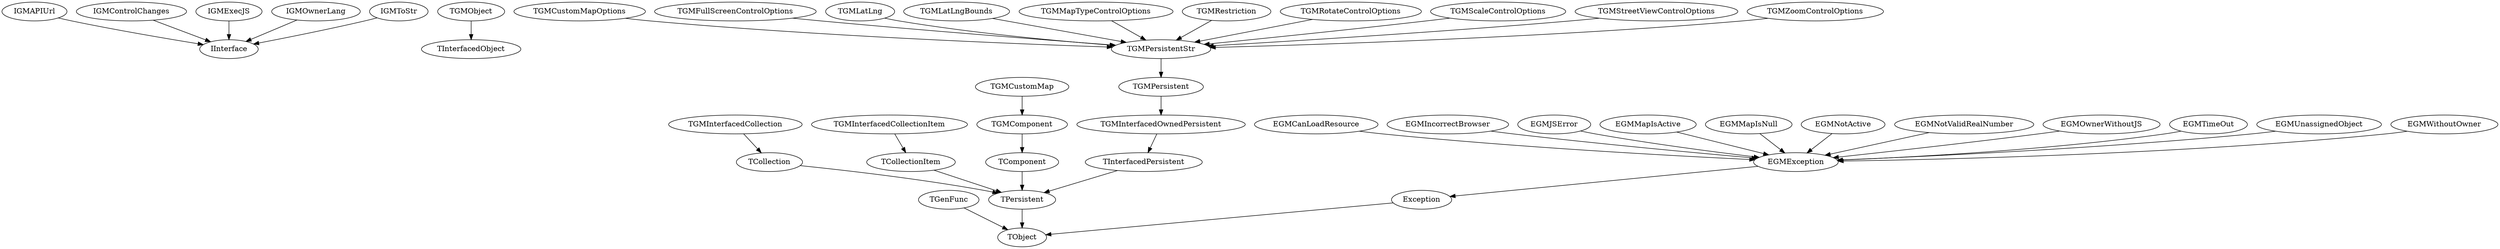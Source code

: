 DiGraph Classes {
  "IGMAPIUrl" -> "IInterface"
  "IGMAPIUrl" [href="GMLib.Classes.IGMAPIUrl.html"]
  "IGMControlChanges" -> "IInterface"
  "IGMControlChanges" [href="GMLib.Classes.IGMControlChanges.html"]
  "IGMExecJS" -> "IInterface"
  "IGMExecJS" [href="GMLib.Classes.IGMExecJS.html"]
  "IGMOwnerLang" -> "IInterface"
  "IGMOwnerLang" [href="GMLib.Classes.IGMOwnerLang.html"]
  "IGMToStr" -> "IInterface"
  "IGMToStr" [href="GMLib.Classes.IGMToStr.html"]
  "TGMObject" -> "TInterfacedObject"
  "TGMObject" [href="GMLib.Classes.TGMObject.html"]
  "Exception" -> "TObject"
  "EGMException" -> "Exception"
  "EGMException" [href="GMLib.Exceptions.EGMException.html"]
  "EGMCanLoadResource" -> "EGMException"
  "EGMCanLoadResource" [href="GMLib.Exceptions.EGMCanLoadResource.html"]
  "EGMIncorrectBrowser" -> "EGMException"
  "EGMIncorrectBrowser" [href="GMLib.Exceptions.EGMIncorrectBrowser.html"]
  "EGMJSError" -> "EGMException"
  "EGMJSError" [href="GMLib.Exceptions.EGMJSError.html"]
  "EGMMapIsActive" -> "EGMException"
  "EGMMapIsActive" [href="GMLib.Exceptions.EGMMapIsActive.html"]
  "EGMMapIsNull" -> "EGMException"
  "EGMMapIsNull" [href="GMLib.Exceptions.EGMMapIsNull.html"]
  "EGMNotActive" -> "EGMException"
  "EGMNotActive" [href="GMLib.Exceptions.EGMNotActive.html"]
  "EGMNotValidRealNumber" -> "EGMException"
  "EGMNotValidRealNumber" [href="GMLib.Exceptions.EGMNotValidRealNumber.html"]
  "EGMOwnerWithoutJS" -> "EGMException"
  "EGMOwnerWithoutJS" [href="GMLib.Exceptions.EGMOwnerWithoutJS.html"]
  "EGMTimeOut" -> "EGMException"
  "EGMTimeOut" [href="GMLib.Exceptions.EGMTimeOut.html"]
  "EGMUnassignedObject" -> "EGMException"
  "EGMUnassignedObject" [href="GMLib.Exceptions.EGMUnassignedObject.html"]
  "EGMWithoutOwner" -> "EGMException"
  "EGMWithoutOwner" [href="GMLib.Exceptions.EGMWithoutOwner.html"]
  "TGenFunc" -> "TObject"
  "TGenFunc" [href="GMLib.Functions.TGenFunc.html"]
  "TPersistent" -> "TObject"
  "TCollection" -> "TPersistent"
  "TGMInterfacedCollection" -> "TCollection"
  "TGMInterfacedCollection" [href="GMLib.Classes.TGMInterfacedCollection.html"]
  "TCollectionItem" -> "TPersistent"
  "TGMInterfacedCollectionItem" -> "TCollectionItem"
  "TGMInterfacedCollectionItem" [href="GMLib.Classes.TGMInterfacedCollectionItem.html"]
  "TComponent" -> "TPersistent"
  "TGMComponent" -> "TComponent"
  "TGMComponent" [href="GMLib.Classes.TGMComponent.html"]
  "TGMCustomMap" -> "TGMComponent"
  "TGMCustomMap" [href="GMLib.Map.TGMCustomMap.html"]
  "TInterfacedPersistent" -> "TPersistent"
  "TGMInterfacedOwnedPersistent" -> "TInterfacedPersistent"
  "TGMInterfacedOwnedPersistent" [href="GMLib.Classes.TGMInterfacedOwnedPersistent.html"]
  "TGMPersistent" -> "TGMInterfacedOwnedPersistent"
  "TGMPersistent" [href="GMLib.Classes.TGMPersistent.html"]
  "TGMPersistentStr" -> "TGMPersistent"
  "TGMPersistentStr" [href="GMLib.Classes.TGMPersistentStr.html"]
  "TGMCustomMapOptions" -> "TGMPersistentStr"
  "TGMCustomMapOptions" [href="GMLib.Map.TGMCustomMapOptions.html"]
  "TGMFullScreenControlOptions" -> "TGMPersistentStr"
  "TGMFullScreenControlOptions" [href="GMLib.Map.TGMFullScreenControlOptions.html"]
  "TGMLatLng" -> "TGMPersistentStr"
  "TGMLatLng" [href="GMLib.LatLng.TGMLatLng.html"]
  "TGMLatLngBounds" -> "TGMPersistentStr"
  "TGMLatLngBounds" [href="GMLib.LatLngBounds.TGMLatLngBounds.html"]
  "TGMMapTypeControlOptions" -> "TGMPersistentStr"
  "TGMMapTypeControlOptions" [href="GMLib.Map.TGMMapTypeControlOptions.html"]
  "TGMRestriction" -> "TGMPersistentStr"
  "TGMRestriction" [href="GMLib.Map.TGMRestriction.html"]
  "TGMRotateControlOptions" -> "TGMPersistentStr"
  "TGMRotateControlOptions" [href="GMLib.Map.TGMRotateControlOptions.html"]
  "TGMScaleControlOptions" -> "TGMPersistentStr"
  "TGMScaleControlOptions" [href="GMLib.Map.TGMScaleControlOptions.html"]
  "TGMStreetViewControlOptions" -> "TGMPersistentStr"
  "TGMStreetViewControlOptions" [href="GMLib.Map.TGMStreetViewControlOptions.html"]
  "TGMZoomControlOptions" -> "TGMPersistentStr"
  "TGMZoomControlOptions" [href="GMLib.Map.TGMZoomControlOptions.html"]
}

